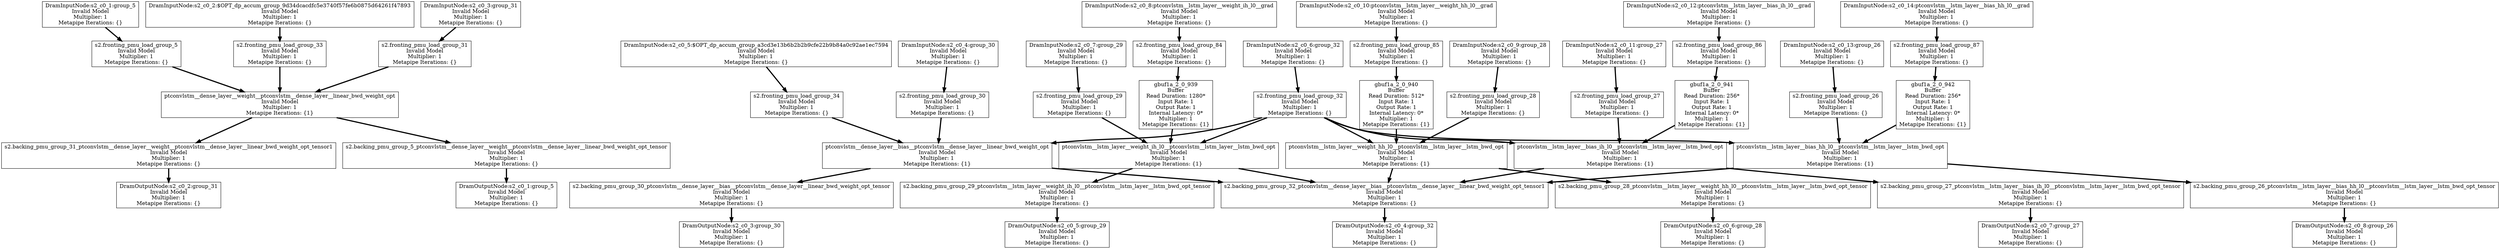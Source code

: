 digraph {
	node [shape=box]
	"0" [label= "ptconvlstm__dense_layer__weight__ptconvlstm__dense_layer__linear_bwd_weight_opt&#xA;Invalid Model&#xA;Multiplier: 1&#xA;Metapipe Iterations: {1}", tooltip= "ptconvlstm__dense_layer__weight__ptconvlstm__dense_layer__linear_bwd_weight_opt&#xA;Invalid Model&#xA;Multiplier: 1&#xA;Metapipe Iterations: {1}"];
	 "18"->"0" [color=black, penwidth=3 , tooltip="ExecGroup/vector"];
	 "19"->"0" [color=black, penwidth=3 , tooltip="ExecGroup/vector"];
	 "20"->"0" [color=black, penwidth=3 , tooltip="ExecGroup/vector"];
	"1" [label= "s2.backing_pmu_group_31_ptconvlstm__dense_layer__weight__ptconvlstm__dense_layer__linear_bwd_weight_opt_tensor1&#xA;Invalid Model&#xA;Multiplier: 1&#xA;Metapipe Iterations: {}", tooltip= "s2.backing_pmu_group_31_ptconvlstm__dense_layer__weight__ptconvlstm__dense_layer__linear_bwd_weight_opt_tensor1&#xA;Invalid Model&#xA;Multiplier: 1&#xA;Metapipe Iterations: {}"];
	 "0"->"1" [color=black, penwidth=3 , tooltip="ExecGroup/vector Iters: {1}"];
	"2" [label= "s2.backing_pmu_group_5_ptconvlstm__dense_layer__weight__ptconvlstm__dense_layer__linear_bwd_weight_opt_tensor&#xA;Invalid Model&#xA;Multiplier: 1&#xA;Metapipe Iterations: {}", tooltip= "s2.backing_pmu_group_5_ptconvlstm__dense_layer__weight__ptconvlstm__dense_layer__linear_bwd_weight_opt_tensor&#xA;Invalid Model&#xA;Multiplier: 1&#xA;Metapipe Iterations: {}"];
	 "0"->"2" [color=black, penwidth=3 , tooltip="ExecGroup/vector Iters: {1}"];
	"3" [label= "ptconvlstm__dense_layer__bias__ptconvlstm__dense_layer__linear_bwd_weight_opt&#xA;Invalid Model&#xA;Multiplier: 1&#xA;Metapipe Iterations: {1}", tooltip= "ptconvlstm__dense_layer__bias__ptconvlstm__dense_layer__linear_bwd_weight_opt&#xA;Invalid Model&#xA;Multiplier: 1&#xA;Metapipe Iterations: {1}"];
	 "21"->"3" [color=black, penwidth=3 , tooltip="ExecGroup/vector"];
	 "22"->"3" [color=black, penwidth=3 , tooltip="ExecGroup/vector"];
	 "23"->"3" [color=black, penwidth=3 , tooltip="ExecGroup/vector"];
	"4" [label= "s2.backing_pmu_group_32_ptconvlstm__dense_layer__bias__ptconvlstm__dense_layer__linear_bwd_weight_opt_tensor1&#xA;Invalid Model&#xA;Multiplier: 1&#xA;Metapipe Iterations: {}", tooltip= "s2.backing_pmu_group_32_ptconvlstm__dense_layer__bias__ptconvlstm__dense_layer__linear_bwd_weight_opt_tensor1&#xA;Invalid Model&#xA;Multiplier: 1&#xA;Metapipe Iterations: {}"];
	 "3"->"4" [color=black, penwidth=3 , tooltip="ExecGroup/vector Iters: {1}"];
	 "7"->"4" [color=black, penwidth=3 , tooltip="ExecGroup/vector Iters: {1}"];
	 "10"->"4" [color=black, penwidth=3 , tooltip="ExecGroup/vector Iters: {1}"];
	 "13"->"4" [color=black, penwidth=3 , tooltip="ExecGroup/vector Iters: {1}"];
	 "16"->"4" [color=black, penwidth=3 , tooltip="ExecGroup/vector Iters: {1}"];
	"5" [label= "s2.backing_pmu_group_30_ptconvlstm__dense_layer__bias__ptconvlstm__dense_layer__linear_bwd_weight_opt_tensor&#xA;Invalid Model&#xA;Multiplier: 1&#xA;Metapipe Iterations: {}", tooltip= "s2.backing_pmu_group_30_ptconvlstm__dense_layer__bias__ptconvlstm__dense_layer__linear_bwd_weight_opt_tensor&#xA;Invalid Model&#xA;Multiplier: 1&#xA;Metapipe Iterations: {}"];
	 "3"->"5" [color=black, penwidth=3 , tooltip="ExecGroup/vector Iters: {1}"];
	"6" [label= "gbuf1a_2_0_939&#xA;Buffer&#xA;Read Duration: 1280*&#xA;Input Rate: 1&#xA;Output Rate: 1&#xA;Internal Latency: 0*&#xA;Multiplier: 1&#xA;Metapipe Iterations: {1}", tooltip= "gbuf1a_2_0_939&#xA;Buffer&#xA;Read Duration: 1280*&#xA;Input Rate: 1&#xA;Output Rate: 1&#xA;Internal Latency: 0*&#xA;Multiplier: 1&#xA;Metapipe Iterations: {1}"];
	 "25"->"6" [color=black, penwidth=3 , tooltip="ExecGroup/vector"];
	"7" [label= "ptconvlstm__lstm_layer__weight_ih_l0__ptconvlstm__lstm_layer__lstm_bwd_opt&#xA;Invalid Model&#xA;Multiplier: 1&#xA;Metapipe Iterations: {1}", tooltip= "ptconvlstm__lstm_layer__weight_ih_l0__ptconvlstm__lstm_layer__lstm_bwd_opt&#xA;Invalid Model&#xA;Multiplier: 1&#xA;Metapipe Iterations: {1}"];
	 "6"->"7" [color=black, penwidth=3 , tooltip="ExecGroup/vector Iters: {1}"];
	 "23"->"7" [color=black, penwidth=3 , tooltip="ExecGroup/vector"];
	 "24"->"7" [color=black, penwidth=3 , tooltip="ExecGroup/vector"];
	"8" [label= "s2.backing_pmu_group_29_ptconvlstm__lstm_layer__weight_ih_l0__ptconvlstm__lstm_layer__lstm_bwd_opt_tensor&#xA;Invalid Model&#xA;Multiplier: 1&#xA;Metapipe Iterations: {}", tooltip= "s2.backing_pmu_group_29_ptconvlstm__lstm_layer__weight_ih_l0__ptconvlstm__lstm_layer__lstm_bwd_opt_tensor&#xA;Invalid Model&#xA;Multiplier: 1&#xA;Metapipe Iterations: {}"];
	 "7"->"8" [color=black, penwidth=3 , tooltip="ExecGroup/vector Iters: {1}"];
	"9" [label= "gbuf1a_2_0_940&#xA;Buffer&#xA;Read Duration: 512*&#xA;Input Rate: 1&#xA;Output Rate: 1&#xA;Internal Latency: 0*&#xA;Multiplier: 1&#xA;Metapipe Iterations: {1}", tooltip= "gbuf1a_2_0_940&#xA;Buffer&#xA;Read Duration: 512*&#xA;Input Rate: 1&#xA;Output Rate: 1&#xA;Internal Latency: 0*&#xA;Multiplier: 1&#xA;Metapipe Iterations: {1}"];
	 "27"->"9" [color=black, penwidth=3 , tooltip="ExecGroup/vector"];
	"10" [label= "ptconvlstm__lstm_layer__weight_hh_l0__ptconvlstm__lstm_layer__lstm_bwd_opt&#xA;Invalid Model&#xA;Multiplier: 1&#xA;Metapipe Iterations: {1}", tooltip= "ptconvlstm__lstm_layer__weight_hh_l0__ptconvlstm__lstm_layer__lstm_bwd_opt&#xA;Invalid Model&#xA;Multiplier: 1&#xA;Metapipe Iterations: {1}"];
	 "9"->"10" [color=black, penwidth=3 , tooltip="ExecGroup/vector Iters: {1}"];
	 "23"->"10" [color=black, penwidth=3 , tooltip="ExecGroup/vector"];
	 "26"->"10" [color=black, penwidth=3 , tooltip="ExecGroup/vector"];
	"11" [label= "s2.backing_pmu_group_28_ptconvlstm__lstm_layer__weight_hh_l0__ptconvlstm__lstm_layer__lstm_bwd_opt_tensor&#xA;Invalid Model&#xA;Multiplier: 1&#xA;Metapipe Iterations: {}", tooltip= "s2.backing_pmu_group_28_ptconvlstm__lstm_layer__weight_hh_l0__ptconvlstm__lstm_layer__lstm_bwd_opt_tensor&#xA;Invalid Model&#xA;Multiplier: 1&#xA;Metapipe Iterations: {}"];
	 "10"->"11" [color=black, penwidth=3 , tooltip="ExecGroup/vector Iters: {1}"];
	"12" [label= "gbuf1a_2_0_941&#xA;Buffer&#xA;Read Duration: 256*&#xA;Input Rate: 1&#xA;Output Rate: 1&#xA;Internal Latency: 0*&#xA;Multiplier: 1&#xA;Metapipe Iterations: {1}", tooltip= "gbuf1a_2_0_941&#xA;Buffer&#xA;Read Duration: 256*&#xA;Input Rate: 1&#xA;Output Rate: 1&#xA;Internal Latency: 0*&#xA;Multiplier: 1&#xA;Metapipe Iterations: {1}"];
	 "29"->"12" [color=black, penwidth=3 , tooltip="ExecGroup/vector"];
	"13" [label= "ptconvlstm__lstm_layer__bias_ih_l0__ptconvlstm__lstm_layer__lstm_bwd_opt&#xA;Invalid Model&#xA;Multiplier: 1&#xA;Metapipe Iterations: {1}", tooltip= "ptconvlstm__lstm_layer__bias_ih_l0__ptconvlstm__lstm_layer__lstm_bwd_opt&#xA;Invalid Model&#xA;Multiplier: 1&#xA;Metapipe Iterations: {1}"];
	 "12"->"13" [color=black, penwidth=3 , tooltip="ExecGroup/vector Iters: {1}"];
	 "23"->"13" [color=black, penwidth=3 , tooltip="ExecGroup/vector"];
	 "28"->"13" [color=black, penwidth=3 , tooltip="ExecGroup/vector"];
	"14" [label= "s2.backing_pmu_group_27_ptconvlstm__lstm_layer__bias_ih_l0__ptconvlstm__lstm_layer__lstm_bwd_opt_tensor&#xA;Invalid Model&#xA;Multiplier: 1&#xA;Metapipe Iterations: {}", tooltip= "s2.backing_pmu_group_27_ptconvlstm__lstm_layer__bias_ih_l0__ptconvlstm__lstm_layer__lstm_bwd_opt_tensor&#xA;Invalid Model&#xA;Multiplier: 1&#xA;Metapipe Iterations: {}"];
	 "13"->"14" [color=black, penwidth=3 , tooltip="ExecGroup/vector Iters: {1}"];
	"15" [label= "gbuf1a_2_0_942&#xA;Buffer&#xA;Read Duration: 256*&#xA;Input Rate: 1&#xA;Output Rate: 1&#xA;Internal Latency: 0*&#xA;Multiplier: 1&#xA;Metapipe Iterations: {1}", tooltip= "gbuf1a_2_0_942&#xA;Buffer&#xA;Read Duration: 256*&#xA;Input Rate: 1&#xA;Output Rate: 1&#xA;Internal Latency: 0*&#xA;Multiplier: 1&#xA;Metapipe Iterations: {1}"];
	 "31"->"15" [color=black, penwidth=3 , tooltip="ExecGroup/vector"];
	"16" [label= "ptconvlstm__lstm_layer__bias_hh_l0__ptconvlstm__lstm_layer__lstm_bwd_opt&#xA;Invalid Model&#xA;Multiplier: 1&#xA;Metapipe Iterations: {1}", tooltip= "ptconvlstm__lstm_layer__bias_hh_l0__ptconvlstm__lstm_layer__lstm_bwd_opt&#xA;Invalid Model&#xA;Multiplier: 1&#xA;Metapipe Iterations: {1}"];
	 "15"->"16" [color=black, penwidth=3 , tooltip="ExecGroup/vector Iters: {1}"];
	 "23"->"16" [color=black, penwidth=3 , tooltip="ExecGroup/vector"];
	 "30"->"16" [color=black, penwidth=3 , tooltip="ExecGroup/vector"];
	"17" [label= "s2.backing_pmu_group_26_ptconvlstm__lstm_layer__bias_hh_l0__ptconvlstm__lstm_layer__lstm_bwd_opt_tensor&#xA;Invalid Model&#xA;Multiplier: 1&#xA;Metapipe Iterations: {}", tooltip= "s2.backing_pmu_group_26_ptconvlstm__lstm_layer__bias_hh_l0__ptconvlstm__lstm_layer__lstm_bwd_opt_tensor&#xA;Invalid Model&#xA;Multiplier: 1&#xA;Metapipe Iterations: {}"];
	 "16"->"17" [color=black, penwidth=3 , tooltip="ExecGroup/vector Iters: {1}"];
	"18" [label= "s2.fronting_pmu_load_group_5&#xA;Invalid Model&#xA;Multiplier: 1&#xA;Metapipe Iterations: {}", tooltip= "s2.fronting_pmu_load_group_5&#xA;Invalid Model&#xA;Multiplier: 1&#xA;Metapipe Iterations: {}"];
	 "40"->"18" [color=black, penwidth=3 , tooltip="ExecGroup/vector"];
	"19" [label= "s2.fronting_pmu_load_group_33&#xA;Invalid Model&#xA;Multiplier: 1&#xA;Metapipe Iterations: {}", tooltip= "s2.fronting_pmu_load_group_33&#xA;Invalid Model&#xA;Multiplier: 1&#xA;Metapipe Iterations: {}"];
	 "41"->"19" [color=black, penwidth=3 , tooltip="ExecGroup/vector"];
	"20" [label= "s2.fronting_pmu_load_group_31&#xA;Invalid Model&#xA;Multiplier: 1&#xA;Metapipe Iterations: {}", tooltip= "s2.fronting_pmu_load_group_31&#xA;Invalid Model&#xA;Multiplier: 1&#xA;Metapipe Iterations: {}"];
	 "42"->"20" [color=black, penwidth=3 , tooltip="ExecGroup/vector"];
	"21" [label= "s2.fronting_pmu_load_group_30&#xA;Invalid Model&#xA;Multiplier: 1&#xA;Metapipe Iterations: {}", tooltip= "s2.fronting_pmu_load_group_30&#xA;Invalid Model&#xA;Multiplier: 1&#xA;Metapipe Iterations: {}"];
	 "43"->"21" [color=black, penwidth=3 , tooltip="ExecGroup/vector"];
	"22" [label= "s2.fronting_pmu_load_group_34&#xA;Invalid Model&#xA;Multiplier: 1&#xA;Metapipe Iterations: {}", tooltip= "s2.fronting_pmu_load_group_34&#xA;Invalid Model&#xA;Multiplier: 1&#xA;Metapipe Iterations: {}"];
	 "44"->"22" [color=black, penwidth=3 , tooltip="ExecGroup/vector"];
	"23" [label= "s2.fronting_pmu_load_group_32&#xA;Invalid Model&#xA;Multiplier: 1&#xA;Metapipe Iterations: {}", tooltip= "s2.fronting_pmu_load_group_32&#xA;Invalid Model&#xA;Multiplier: 1&#xA;Metapipe Iterations: {}"];
	 "45"->"23" [color=black, penwidth=3 , tooltip="ExecGroup/vector"];
	"24" [label= "s2.fronting_pmu_load_group_29&#xA;Invalid Model&#xA;Multiplier: 1&#xA;Metapipe Iterations: {}", tooltip= "s2.fronting_pmu_load_group_29&#xA;Invalid Model&#xA;Multiplier: 1&#xA;Metapipe Iterations: {}"];
	 "46"->"24" [color=black, penwidth=3 , tooltip="ExecGroup/vector"];
	"25" [label= "s2.fronting_pmu_load_group_84&#xA;Invalid Model&#xA;Multiplier: 1&#xA;Metapipe Iterations: {}", tooltip= "s2.fronting_pmu_load_group_84&#xA;Invalid Model&#xA;Multiplier: 1&#xA;Metapipe Iterations: {}"];
	 "47"->"25" [color=black, penwidth=3 , tooltip="ExecGroup/vector"];
	"26" [label= "s2.fronting_pmu_load_group_28&#xA;Invalid Model&#xA;Multiplier: 1&#xA;Metapipe Iterations: {}", tooltip= "s2.fronting_pmu_load_group_28&#xA;Invalid Model&#xA;Multiplier: 1&#xA;Metapipe Iterations: {}"];
	 "48"->"26" [color=black, penwidth=3 , tooltip="ExecGroup/vector"];
	"27" [label= "s2.fronting_pmu_load_group_85&#xA;Invalid Model&#xA;Multiplier: 1&#xA;Metapipe Iterations: {}", tooltip= "s2.fronting_pmu_load_group_85&#xA;Invalid Model&#xA;Multiplier: 1&#xA;Metapipe Iterations: {}"];
	 "49"->"27" [color=black, penwidth=3 , tooltip="ExecGroup/vector"];
	"28" [label= "s2.fronting_pmu_load_group_27&#xA;Invalid Model&#xA;Multiplier: 1&#xA;Metapipe Iterations: {}", tooltip= "s2.fronting_pmu_load_group_27&#xA;Invalid Model&#xA;Multiplier: 1&#xA;Metapipe Iterations: {}"];
	 "50"->"28" [color=black, penwidth=3 , tooltip="ExecGroup/vector"];
	"29" [label= "s2.fronting_pmu_load_group_86&#xA;Invalid Model&#xA;Multiplier: 1&#xA;Metapipe Iterations: {}", tooltip= "s2.fronting_pmu_load_group_86&#xA;Invalid Model&#xA;Multiplier: 1&#xA;Metapipe Iterations: {}"];
	 "51"->"29" [color=black, penwidth=3 , tooltip="ExecGroup/vector"];
	"30" [label= "s2.fronting_pmu_load_group_26&#xA;Invalid Model&#xA;Multiplier: 1&#xA;Metapipe Iterations: {}", tooltip= "s2.fronting_pmu_load_group_26&#xA;Invalid Model&#xA;Multiplier: 1&#xA;Metapipe Iterations: {}"];
	 "52"->"30" [color=black, penwidth=3 , tooltip="ExecGroup/vector"];
	"31" [label= "s2.fronting_pmu_load_group_87&#xA;Invalid Model&#xA;Multiplier: 1&#xA;Metapipe Iterations: {}", tooltip= "s2.fronting_pmu_load_group_87&#xA;Invalid Model&#xA;Multiplier: 1&#xA;Metapipe Iterations: {}"];
	 "53"->"31" [color=black, penwidth=3 , tooltip="ExecGroup/vector"];
	"32" [label= "DramOutputNode:s2_c0_1:group_5&#xA;Invalid Model&#xA;Multiplier: 1&#xA;Metapipe Iterations: {}", tooltip= "DramOutputNode:s2_c0_1:group_5&#xA;Invalid Model&#xA;Multiplier: 1&#xA;Metapipe Iterations: {}"];
	 "2"->"32" [color=black, penwidth=3 , tooltip="ExecGroup/vector"];
	"33" [label= "DramOutputNode:s2_c0_2:group_31&#xA;Invalid Model&#xA;Multiplier: 1&#xA;Metapipe Iterations: {}", tooltip= "DramOutputNode:s2_c0_2:group_31&#xA;Invalid Model&#xA;Multiplier: 1&#xA;Metapipe Iterations: {}"];
	 "1"->"33" [color=black, penwidth=3 , tooltip="ExecGroup/vector"];
	"34" [label= "DramOutputNode:s2_c0_3:group_30&#xA;Invalid Model&#xA;Multiplier: 1&#xA;Metapipe Iterations: {}", tooltip= "DramOutputNode:s2_c0_3:group_30&#xA;Invalid Model&#xA;Multiplier: 1&#xA;Metapipe Iterations: {}"];
	 "5"->"34" [color=black, penwidth=3 , tooltip="ExecGroup/vector"];
	"35" [label= "DramOutputNode:s2_c0_4:group_32&#xA;Invalid Model&#xA;Multiplier: 1&#xA;Metapipe Iterations: {}", tooltip= "DramOutputNode:s2_c0_4:group_32&#xA;Invalid Model&#xA;Multiplier: 1&#xA;Metapipe Iterations: {}"];
	 "4"->"35" [color=black, penwidth=3 , tooltip="ExecGroup/vector"];
	"36" [label= "DramOutputNode:s2_c0_5:group_29&#xA;Invalid Model&#xA;Multiplier: 1&#xA;Metapipe Iterations: {}", tooltip= "DramOutputNode:s2_c0_5:group_29&#xA;Invalid Model&#xA;Multiplier: 1&#xA;Metapipe Iterations: {}"];
	 "8"->"36" [color=black, penwidth=3 , tooltip="ExecGroup/vector"];
	"37" [label= "DramOutputNode:s2_c0_6:group_28&#xA;Invalid Model&#xA;Multiplier: 1&#xA;Metapipe Iterations: {}", tooltip= "DramOutputNode:s2_c0_6:group_28&#xA;Invalid Model&#xA;Multiplier: 1&#xA;Metapipe Iterations: {}"];
	 "11"->"37" [color=black, penwidth=3 , tooltip="ExecGroup/vector"];
	"38" [label= "DramOutputNode:s2_c0_7:group_27&#xA;Invalid Model&#xA;Multiplier: 1&#xA;Metapipe Iterations: {}", tooltip= "DramOutputNode:s2_c0_7:group_27&#xA;Invalid Model&#xA;Multiplier: 1&#xA;Metapipe Iterations: {}"];
	 "14"->"38" [color=black, penwidth=3 , tooltip="ExecGroup/vector"];
	"39" [label= "DramOutputNode:s2_c0_8:group_26&#xA;Invalid Model&#xA;Multiplier: 1&#xA;Metapipe Iterations: {}", tooltip= "DramOutputNode:s2_c0_8:group_26&#xA;Invalid Model&#xA;Multiplier: 1&#xA;Metapipe Iterations: {}"];
	 "17"->"39" [color=black, penwidth=3 , tooltip="ExecGroup/vector"];
	"40" [label= "DramInputNode:s2_c0_1:group_5&#xA;Invalid Model&#xA;Multiplier: 1&#xA;Metapipe Iterations: {}", tooltip= "DramInputNode:s2_c0_1:group_5&#xA;Invalid Model&#xA;Multiplier: 1&#xA;Metapipe Iterations: {}"];
	"41" [label= "DramInputNode:s2_c0_2:$OPT_dp_accum_group_9d34dcacdfc5e3740f57fe6b0875d64261f47893&#xA;Invalid Model&#xA;Multiplier: 1&#xA;Metapipe Iterations: {}", tooltip= "DramInputNode:s2_c0_2:$OPT_dp_accum_group_9d34dcacdfc5e3740f57fe6b0875d64261f47893&#xA;Invalid Model&#xA;Multiplier: 1&#xA;Metapipe Iterations: {}"];
	"42" [label= "DramInputNode:s2_c0_3:group_31&#xA;Invalid Model&#xA;Multiplier: 1&#xA;Metapipe Iterations: {}", tooltip= "DramInputNode:s2_c0_3:group_31&#xA;Invalid Model&#xA;Multiplier: 1&#xA;Metapipe Iterations: {}"];
	"43" [label= "DramInputNode:s2_c0_4:group_30&#xA;Invalid Model&#xA;Multiplier: 1&#xA;Metapipe Iterations: {}", tooltip= "DramInputNode:s2_c0_4:group_30&#xA;Invalid Model&#xA;Multiplier: 1&#xA;Metapipe Iterations: {}"];
	"44" [label= "DramInputNode:s2_c0_5:$OPT_dp_accum_group_a3cd3e13b6b2b2b9cfe22b9b84a0c92ae1ec7594&#xA;Invalid Model&#xA;Multiplier: 1&#xA;Metapipe Iterations: {}", tooltip= "DramInputNode:s2_c0_5:$OPT_dp_accum_group_a3cd3e13b6b2b2b9cfe22b9b84a0c92ae1ec7594&#xA;Invalid Model&#xA;Multiplier: 1&#xA;Metapipe Iterations: {}"];
	"45" [label= "DramInputNode:s2_c0_6:group_32&#xA;Invalid Model&#xA;Multiplier: 1&#xA;Metapipe Iterations: {}", tooltip= "DramInputNode:s2_c0_6:group_32&#xA;Invalid Model&#xA;Multiplier: 1&#xA;Metapipe Iterations: {}"];
	"46" [label= "DramInputNode:s2_c0_7:group_29&#xA;Invalid Model&#xA;Multiplier: 1&#xA;Metapipe Iterations: {}", tooltip= "DramInputNode:s2_c0_7:group_29&#xA;Invalid Model&#xA;Multiplier: 1&#xA;Metapipe Iterations: {}"];
	"47" [label= "DramInputNode:s2_c0_8:ptconvlstm__lstm_layer__weight_ih_l0__grad&#xA;Invalid Model&#xA;Multiplier: 1&#xA;Metapipe Iterations: {}", tooltip= "DramInputNode:s2_c0_8:ptconvlstm__lstm_layer__weight_ih_l0__grad&#xA;Invalid Model&#xA;Multiplier: 1&#xA;Metapipe Iterations: {}"];
	"48" [label= "DramInputNode:s2_c0_9:group_28&#xA;Invalid Model&#xA;Multiplier: 1&#xA;Metapipe Iterations: {}", tooltip= "DramInputNode:s2_c0_9:group_28&#xA;Invalid Model&#xA;Multiplier: 1&#xA;Metapipe Iterations: {}"];
	"49" [label= "DramInputNode:s2_c0_10:ptconvlstm__lstm_layer__weight_hh_l0__grad&#xA;Invalid Model&#xA;Multiplier: 1&#xA;Metapipe Iterations: {}", tooltip= "DramInputNode:s2_c0_10:ptconvlstm__lstm_layer__weight_hh_l0__grad&#xA;Invalid Model&#xA;Multiplier: 1&#xA;Metapipe Iterations: {}"];
	"50" [label= "DramInputNode:s2_c0_11:group_27&#xA;Invalid Model&#xA;Multiplier: 1&#xA;Metapipe Iterations: {}", tooltip= "DramInputNode:s2_c0_11:group_27&#xA;Invalid Model&#xA;Multiplier: 1&#xA;Metapipe Iterations: {}"];
	"51" [label= "DramInputNode:s2_c0_12:ptconvlstm__lstm_layer__bias_ih_l0__grad&#xA;Invalid Model&#xA;Multiplier: 1&#xA;Metapipe Iterations: {}", tooltip= "DramInputNode:s2_c0_12:ptconvlstm__lstm_layer__bias_ih_l0__grad&#xA;Invalid Model&#xA;Multiplier: 1&#xA;Metapipe Iterations: {}"];
	"52" [label= "DramInputNode:s2_c0_13:group_26&#xA;Invalid Model&#xA;Multiplier: 1&#xA;Metapipe Iterations: {}", tooltip= "DramInputNode:s2_c0_13:group_26&#xA;Invalid Model&#xA;Multiplier: 1&#xA;Metapipe Iterations: {}"];
	"53" [label= "DramInputNode:s2_c0_14:ptconvlstm__lstm_layer__bias_hh_l0__grad&#xA;Invalid Model&#xA;Multiplier: 1&#xA;Metapipe Iterations: {}", tooltip= "DramInputNode:s2_c0_14:ptconvlstm__lstm_layer__bias_hh_l0__grad&#xA;Invalid Model&#xA;Multiplier: 1&#xA;Metapipe Iterations: {}"];
}
